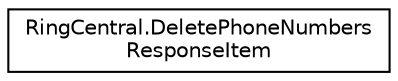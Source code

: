 digraph "Graphical Class Hierarchy"
{
 // LATEX_PDF_SIZE
  edge [fontname="Helvetica",fontsize="10",labelfontname="Helvetica",labelfontsize="10"];
  node [fontname="Helvetica",fontsize="10",shape=record];
  rankdir="LR";
  Node0 [label="RingCentral.DeletePhoneNumbers\lResponseItem",height=0.2,width=0.4,color="black", fillcolor="white", style="filled",URL="$classRingCentral_1_1DeletePhoneNumbersResponseItem.html",tooltip=" "];
}
